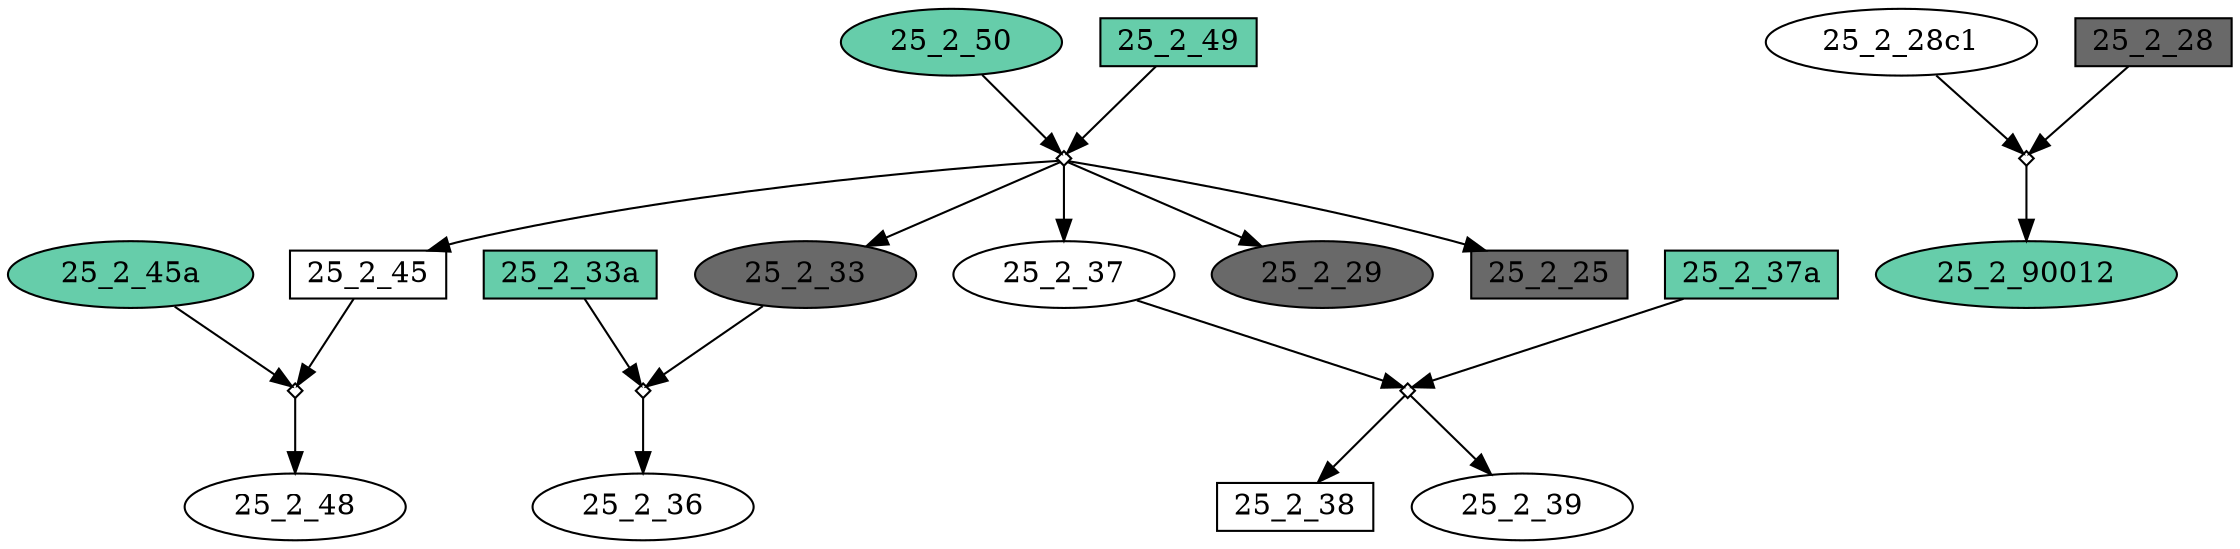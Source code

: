 digraph {
	"25_2_38" [shape=box fillcolor=white fontcolor=black height=0.3 regular=0 shape=box style=filled width=0.5]
	"25_2_37ax25_2_37" -> "25_2_38"
	"25_2_28c1" [shape=box fillcolor=white fontcolor=black height=0.3 regular=0 shape=ellipse style=filled width=0.5]
	"25_2_28c1" -> "25_2_28x25_2_28c1"
	"25_2_45a" [shape=box fillcolor=aquamarine3 fontcolor=black height=0.3 regular=0 shape=ellipse style=filled width=0.5]
	"25_2_45a" -> "25_2_45x25_2_45a"
	"25_2_45" [shape=box fillcolor=white fontcolor=black height=0.3 regular=0 shape=box style=filled width=0.5]
	"25_2_49x25_2_50" -> "25_2_45"
	"25_2_45" -> "25_2_45x25_2_45a"
	"25_2_37" [shape=box fillcolor=white fontcolor=black height=0.3 regular=0 shape=ellipse style=filled width=0.5]
	"25_2_49x25_2_50" -> "25_2_37"
	"25_2_37" -> "25_2_37ax25_2_37"
	"25_2_39" [shape=box fillcolor=white fontcolor=black height=0.3 regular=0 shape=ellipse style=filled width=0.5]
	"25_2_37ax25_2_37" -> "25_2_39"
	"25_2_48" [shape=box fillcolor=white fontcolor=black height=0.3 regular=0 shape=ellipse style=filled width=0.5]
	"25_2_45x25_2_45a" -> "25_2_48"
	"25_2_50" [shape=box fillcolor=aquamarine3 fontcolor=black height=0.3 regular=0 shape=ellipse style=filled width=0.5]
	"25_2_50" -> "25_2_49x25_2_50"
	"25_2_90012" [shape=box fillcolor=aquamarine3 fontcolor=black height=0.3 regular=0 shape=ellipse style=filled width=0.5]
	"25_2_28x25_2_28c1" -> "25_2_90012"
	"25_2_36" [shape=box fillcolor=white fontcolor=black height=0.3 regular=0 shape=ellipse style=filled width=0.5]
	"25_2_33ax25_2_33" -> "25_2_36"
	"25_2_33a" [shape=box fillcolor=aquamarine3 fontcolor=black height=0.3 regular=0 shape=box style=filled width=0.5]
	"25_2_33a" -> "25_2_33ax25_2_33"
	"25_2_33" [shape=box fillcolor=dimgrey fontcolor=black height=0.3 regular=0 shape=ellipse style=filled width=0.5]
	"25_2_49x25_2_50" -> "25_2_33"
	"25_2_33" -> "25_2_33ax25_2_33"
	"25_2_29" [shape=box fillcolor=dimgrey fontcolor=black height=0.3 regular=0 shape=ellipse style=filled width=0.5]
	"25_2_49x25_2_50" -> "25_2_29"
	"25_2_28" [shape=box fillcolor=dimgrey fontcolor=black height=0.3 regular=0 shape=box style=filled width=0.5]
	"25_2_28" -> "25_2_28x25_2_28c1"
	"25_2_25" [shape=box fillcolor=dimgrey fontcolor=black height=0.3 regular=0 shape=box style=filled width=0.5]
	"25_2_49x25_2_50" -> "25_2_25"
	"25_2_49" [shape=box fillcolor=aquamarine3 fontcolor=black height=0.3 regular=0 shape=box style=filled width=0.5]
	"25_2_49" -> "25_2_49x25_2_50"
	"25_2_37a" [shape=box fillcolor=aquamarine3 fontcolor=black height=0.3 regular=0 shape=box style=filled width=0.5]
	"25_2_37a" -> "25_2_37ax25_2_37"
	"25_2_28x25_2_28c1" [label="" height=.1 shape=diamond width=.1]
	"25_2_49x25_2_50" [label="" height=.1 shape=diamond width=.1]
	"25_2_45x25_2_45a" [label="" height=.1 shape=diamond width=.1]
	"25_2_33ax25_2_33" [label="" height=.1 shape=diamond width=.1]
	"25_2_37ax25_2_37" [label="" height=.1 shape=diamond width=.1]
}
